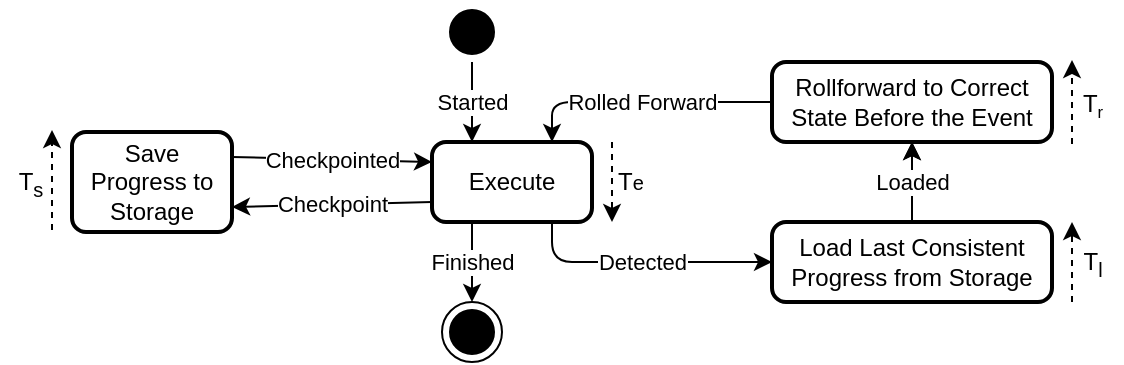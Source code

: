 <mxfile version="13.1.3" type="device"><diagram id="E3YOTfuM7oJlXtO8w7ed" name="Page-1"><mxGraphModel dx="786" dy="442" grid="1" gridSize="10" guides="1" tooltips="1" connect="1" arrows="1" fold="1" page="1" pageScale="1" pageWidth="850" pageHeight="1100" math="0" shadow="0"><root><mxCell id="0"/><mxCell id="1" parent="0"/><mxCell id="y0_Vb1uInWzkkld4ZncT-1" value="" style="ellipse;html=1;shape=startState;fillColor=#000000;strokeColor=#000000;" parent="1" vertex="1"><mxGeometry x="325" y="210" width="30" height="30" as="geometry"/></mxCell><mxCell id="y0_Vb1uInWzkkld4ZncT-5" value="Save&lt;br&gt;Progress to Storage" style="rounded=1;whiteSpace=wrap;html=1;absoluteArcSize=1;arcSize=14;strokeWidth=2;" parent="1" vertex="1"><mxGeometry x="140" y="275" width="80" height="50" as="geometry"/></mxCell><mxCell id="WkUsx3t07zbnwJC-TTRS-1" value="" style="edgeStyle=orthogonalEdgeStyle;rounded=0;orthogonalLoop=1;jettySize=auto;html=1;" parent="1" source="y0_Vb1uInWzkkld4ZncT-6" target="y0_Vb1uInWzkkld4ZncT-8" edge="1"><mxGeometry relative="1" as="geometry"/></mxCell><mxCell id="y0_Vb1uInWzkkld4ZncT-6" value="Load Last Consistent Progress from Storage" style="rounded=1;whiteSpace=wrap;html=1;absoluteArcSize=1;arcSize=14;strokeWidth=2;" parent="1" vertex="1"><mxGeometry x="490" y="320" width="140" height="40" as="geometry"/></mxCell><mxCell id="y0_Vb1uInWzkkld4ZncT-7" value="Execute" style="rounded=1;whiteSpace=wrap;html=1;absoluteArcSize=1;arcSize=14;strokeWidth=2;" parent="1" vertex="1"><mxGeometry x="320" y="280" width="80" height="40" as="geometry"/></mxCell><mxCell id="y0_Vb1uInWzkkld4ZncT-8" value="Rollforward to Correct State Before the Event" style="rounded=1;whiteSpace=wrap;html=1;absoluteArcSize=1;arcSize=14;strokeWidth=2;" parent="1" vertex="1"><mxGeometry x="490" y="240" width="140" height="40" as="geometry"/></mxCell><mxCell id="y0_Vb1uInWzkkld4ZncT-20" value="Detected" style="endArrow=classic;html=1;exitX=0.75;exitY=1;exitDx=0;exitDy=0;entryX=0;entryY=0.5;entryDx=0;entryDy=0;startArrow=none;startFill=0;endFill=1;" parent="1" source="y0_Vb1uInWzkkld4ZncT-7" target="y0_Vb1uInWzkkld4ZncT-6" edge="1"><mxGeometry width="50" height="50" relative="1" as="geometry"><mxPoint x="380" y="320" as="sourcePoint"/><mxPoint x="430" y="270" as="targetPoint"/><Array as="points"><mxPoint x="380" y="340"/></Array></mxGeometry></mxCell><mxCell id="y0_Vb1uInWzkkld4ZncT-21" value="Loaded" style="endArrow=classic;html=1;exitX=0.5;exitY=0;exitDx=0;exitDy=0;entryX=0.5;entryY=1;entryDx=0;entryDy=0;startArrow=none;startFill=0;endFill=1;" parent="1" source="y0_Vb1uInWzkkld4ZncT-6" target="y0_Vb1uInWzkkld4ZncT-8" edge="1"><mxGeometry width="50" height="50" relative="1" as="geometry"><mxPoint x="398" y="295" as="sourcePoint"/><mxPoint x="448" y="245" as="targetPoint"/></mxGeometry></mxCell><mxCell id="y0_Vb1uInWzkkld4ZncT-22" value="Rolled Forward" style="endArrow=classic;html=1;exitX=0;exitY=0.5;exitDx=0;exitDy=0;entryX=0.75;entryY=0;entryDx=0;entryDy=0;endFill=1;startArrow=none;startFill=0;" parent="1" source="y0_Vb1uInWzkkld4ZncT-8" target="y0_Vb1uInWzkkld4ZncT-7" edge="1"><mxGeometry width="50" height="50" relative="1" as="geometry"><mxPoint x="380" y="320" as="sourcePoint"/><mxPoint x="430" y="270" as="targetPoint"/><Array as="points"><mxPoint x="380" y="260"/></Array></mxGeometry></mxCell><mxCell id="y0_Vb1uInWzkkld4ZncT-26" value="Checkpointed" style="endArrow=none;html=1;exitX=0;exitY=0.25;exitDx=0;exitDy=0;entryX=1;entryY=0.25;entryDx=0;entryDy=0;startArrow=classic;startFill=1;endFill=0;" parent="1" source="y0_Vb1uInWzkkld4ZncT-7" target="y0_Vb1uInWzkkld4ZncT-5" edge="1"><mxGeometry width="50" height="50" relative="1" as="geometry"><mxPoint x="380" y="320" as="sourcePoint"/><mxPoint x="180" y="310" as="targetPoint"/></mxGeometry></mxCell><mxCell id="y0_Vb1uInWzkkld4ZncT-27" value="Checkpoint" style="endArrow=none;html=1;exitX=1;exitY=0.75;exitDx=0;exitDy=0;entryX=0;entryY=0.75;entryDx=0;entryDy=0;endFill=0;startArrow=classic;startFill=1;" parent="1" source="y0_Vb1uInWzkkld4ZncT-5" target="y0_Vb1uInWzkkld4ZncT-7" edge="1"><mxGeometry width="50" height="50" relative="1" as="geometry"><mxPoint x="380" y="320" as="sourcePoint"/><mxPoint x="430" y="270" as="targetPoint"/><Array as="points"/></mxGeometry></mxCell><mxCell id="y0_Vb1uInWzkkld4ZncT-30" value="Started" style="endArrow=classic;html=1;entryX=0.25;entryY=0;entryDx=0;entryDy=0;" parent="1" source="y0_Vb1uInWzkkld4ZncT-1" target="y0_Vb1uInWzkkld4ZncT-7" edge="1"><mxGeometry width="50" height="50" relative="1" as="geometry"><mxPoint x="380" y="320" as="sourcePoint"/><mxPoint x="430" y="270" as="targetPoint"/></mxGeometry></mxCell><mxCell id="y0_Vb1uInWzkkld4ZncT-35" value="" style="ellipse;html=1;shape=endState;fillColor=#000000;strokeColor=#000000;" parent="1" vertex="1"><mxGeometry x="325" y="360" width="30" height="30" as="geometry"/></mxCell><mxCell id="y0_Vb1uInWzkkld4ZncT-45" value="Finished" style="endArrow=classic;html=1;exitX=0.25;exitY=1;exitDx=0;exitDy=0;" parent="1" source="y0_Vb1uInWzkkld4ZncT-7" target="y0_Vb1uInWzkkld4ZncT-35" edge="1"><mxGeometry width="50" height="50" relative="1" as="geometry"><mxPoint x="360" y="320" as="sourcePoint"/><mxPoint x="360" y="430" as="targetPoint"/></mxGeometry></mxCell><mxCell id="sbaSi7rYS8SMxlocfoJ1-1" value="T&lt;sub&gt;l&lt;/sub&gt;&lt;font size=&quot;1&quot; style=&quot;font-style: italic&quot;&gt;&lt;br&gt;&lt;/font&gt;" style="text;html=1;align=center;verticalAlign=middle;resizable=0;points=[];autosize=1;" parent="1" vertex="1"><mxGeometry x="635" y="331" width="30" height="20" as="geometry"/></mxCell><mxCell id="sbaSi7rYS8SMxlocfoJ1-2" value="" style="endArrow=classic;html=1;dashed=1;" parent="1" edge="1"><mxGeometry width="50" height="50" relative="1" as="geometry"><mxPoint x="640" y="360" as="sourcePoint"/><mxPoint x="640" y="320" as="targetPoint"/></mxGeometry></mxCell><mxCell id="sbaSi7rYS8SMxlocfoJ1-3" value="T&lt;font size=&quot;1&quot;&gt;&lt;sub&gt;r&lt;/sub&gt;&lt;br&gt;&lt;/font&gt;" style="text;html=1;align=center;verticalAlign=middle;resizable=0;points=[];autosize=1;" parent="1" vertex="1"><mxGeometry x="635" y="251" width="30" height="20" as="geometry"/></mxCell><mxCell id="sbaSi7rYS8SMxlocfoJ1-4" value="" style="endArrow=classic;html=1;dashed=1;" parent="1" edge="1"><mxGeometry width="50" height="50" relative="1" as="geometry"><mxPoint x="640" y="281" as="sourcePoint"/><mxPoint x="640" y="239" as="targetPoint"/></mxGeometry></mxCell><mxCell id="sbaSi7rYS8SMxlocfoJ1-7" value="T&lt;sub&gt;s&lt;/sub&gt;" style="text;html=1;align=center;verticalAlign=middle;resizable=0;points=[];autosize=1;" parent="1" vertex="1"><mxGeometry x="104" y="291" width="30" height="20" as="geometry"/></mxCell><mxCell id="sbaSi7rYS8SMxlocfoJ1-8" value="" style="endArrow=classic;html=1;dashed=1;" parent="1" edge="1"><mxGeometry width="50" height="50" relative="1" as="geometry"><mxPoint x="130" y="324" as="sourcePoint"/><mxPoint x="130" y="274" as="targetPoint"/></mxGeometry></mxCell><mxCell id="mKKHp1zciUql77AM1DRr-1" value="" style="endArrow=classic;html=1;dashed=1;" edge="1" parent="1"><mxGeometry width="50" height="50" relative="1" as="geometry"><mxPoint x="410" y="280" as="sourcePoint"/><mxPoint x="410" y="320" as="targetPoint"/></mxGeometry></mxCell><mxCell id="mKKHp1zciUql77AM1DRr-2" value="T&lt;span style=&quot;font-size: 10px&quot;&gt;e&lt;/span&gt;&lt;font size=&quot;1&quot; style=&quot;font-style: italic&quot;&gt;&lt;br&gt;&lt;/font&gt;" style="text;html=1;align=center;verticalAlign=middle;resizable=0;points=[];autosize=1;" vertex="1" parent="1"><mxGeometry x="404" y="290" width="30" height="20" as="geometry"/></mxCell></root></mxGraphModel></diagram></mxfile>
